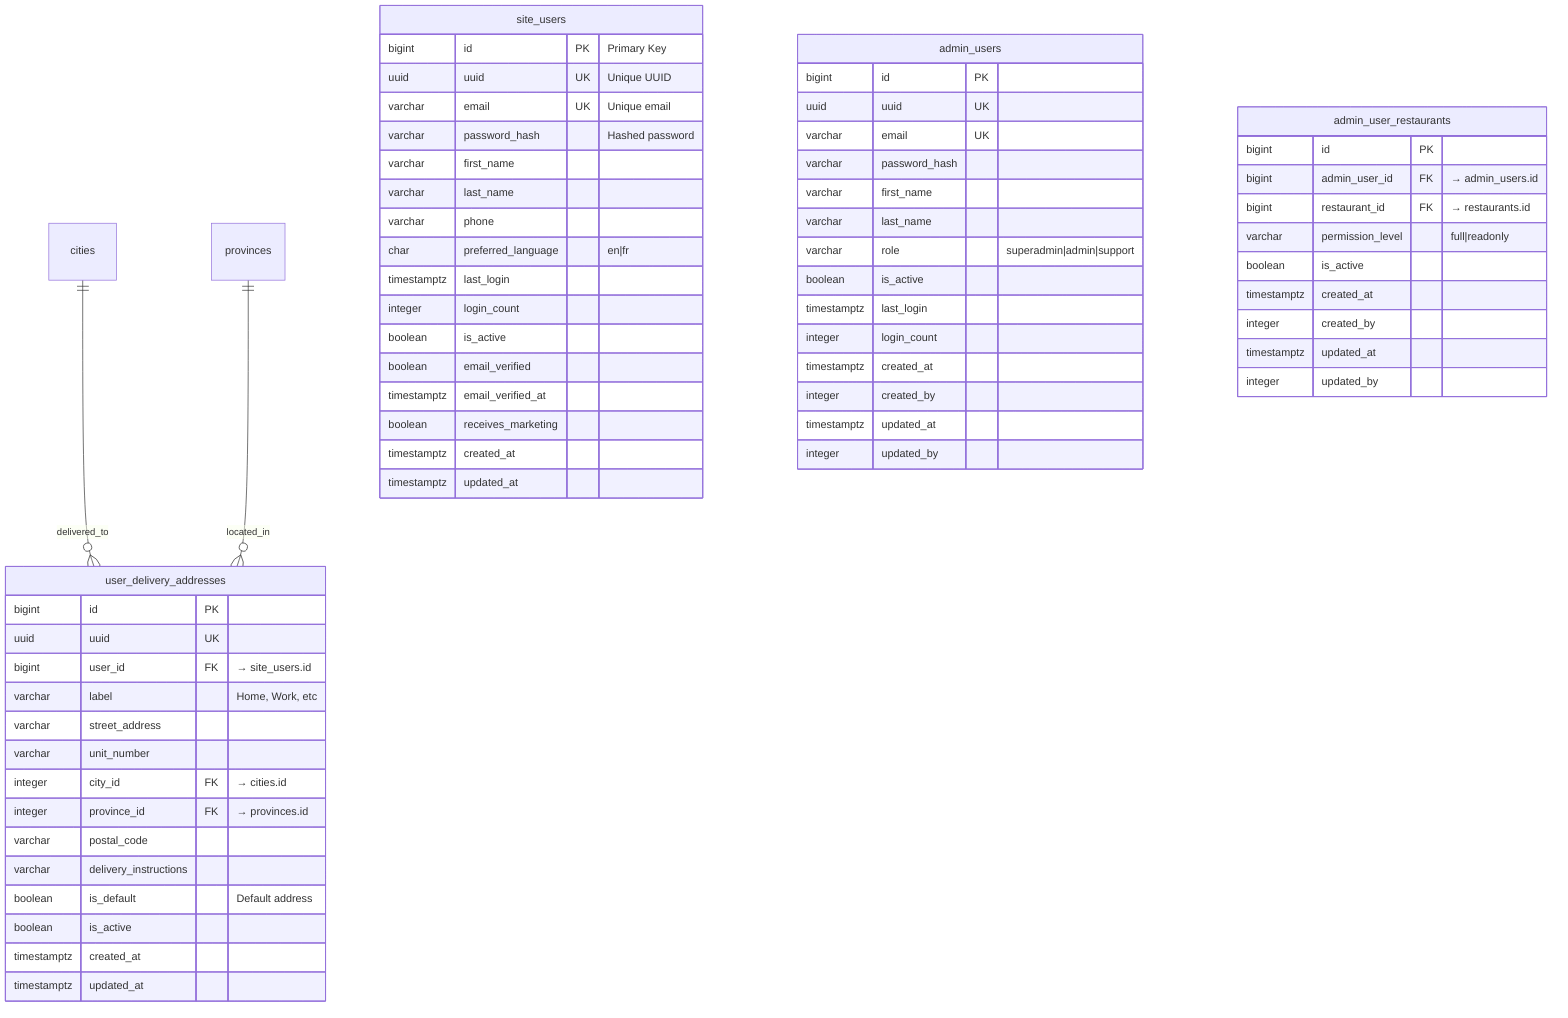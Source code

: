 erDiagram
    %% ============================================
    %% USERS & ACCESS ENTITY
    %% Status: ✅ COMPLETE (2025-10-06)
    %% Purpose: Customer accounts, admin users, delivery addresses
    %% ============================================

    %% Note: user tables and admin tables are separate systems
    %% site_users = customer-facing accounts
    %% admin_users = platform/restaurant admin access

    cities ||--o{ user_delivery_addresses : "delivered_to"
    provinces ||--o{ user_delivery_addresses : "located_in"

    site_users {
        bigint id PK "Primary Key"
        uuid uuid UK "Unique UUID"
        varchar email UK "Unique email"
        varchar password_hash "Hashed password"
        varchar first_name
        varchar last_name
        varchar phone
        char preferred_language "en|fr"
        timestamptz last_login
        integer login_count
        boolean is_active
        boolean email_verified
        timestamptz email_verified_at
        boolean receives_marketing
        timestamptz created_at
        timestamptz updated_at
    }

    user_delivery_addresses {
        bigint id PK
        uuid uuid UK
        bigint user_id FK "→ site_users.id"
        varchar label "Home, Work, etc"
        varchar street_address
        varchar unit_number
        integer city_id FK "→ cities.id"
        integer province_id FK "→ provinces.id"
        varchar postal_code
        varchar delivery_instructions
        boolean is_default "Default address"
        boolean is_active
        timestamptz created_at
        timestamptz updated_at
    }

    admin_users {
        bigint id PK
        uuid uuid UK
        varchar email UK
        varchar password_hash
        varchar first_name
        varchar last_name
        varchar role "superadmin|admin|support"
        boolean is_active
        timestamptz last_login
        integer login_count
        timestamptz created_at
        integer created_by
        timestamptz updated_at
        integer updated_by
    }

    admin_user_restaurants {
        bigint id PK
        bigint admin_user_id FK "→ admin_users.id"
        bigint restaurant_id FK "→ restaurants.id"
        varchar permission_level "full|readonly"
        boolean is_active
        timestamptz created_at
        integer created_by
        timestamptz updated_at
        integer updated_by
    }